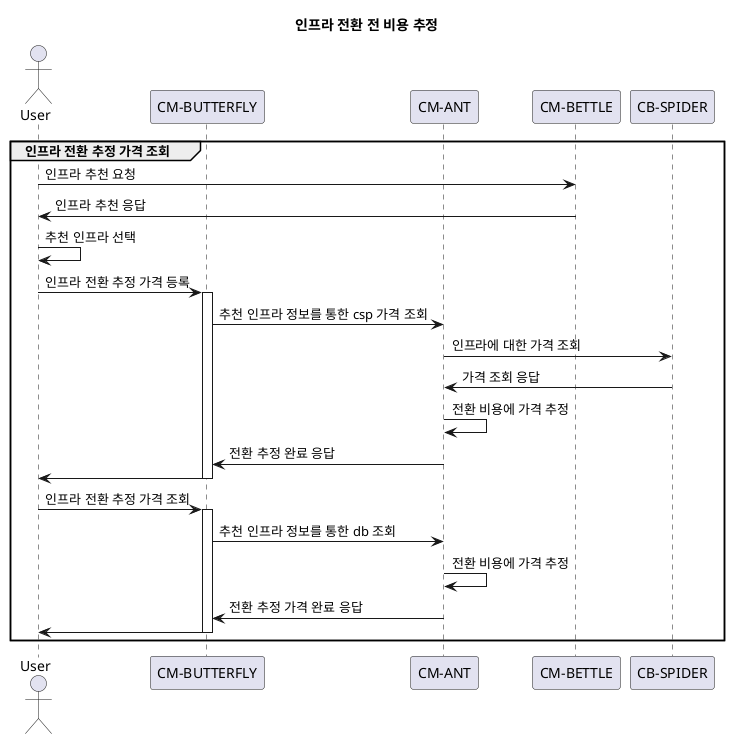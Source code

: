 @startuml

title "인프라 전환 전 비용 추정"

actor User as EndUser

participant "CM-BUTTERFLY" as butterfly
participant "CM-ANT" as ant
participant "CM-BETTLE" as beetle
participant "CB-SPIDER" as spider

group 인프라 전환 추정 가격 조회
    EndUser -> beetle : 인프라 추천 요청
    EndUser <- beetle : 인프라 추천 응답
    EndUser -> EndUser: 추천 인프라 선택

    EndUser     -> butterfly ++: 인프라 전환 추정 가격 등록

    butterfly -> ant : 추천 인프라 정보를 통한 csp 가격 조회
    ant -> spider : 인프라에 대한 가격 조회
    ant <- spider : 가격 조회 응답
    ant -> ant : 전환 비용에 가격 추정
    butterfly <- ant : 전환 추정 완료 응답
    EndUser     <- butterfly --:
    EndUser     -> butterfly ++: 인프라 전환 추정 가격 조회

    butterfly -> ant : 추천 인프라 정보를 통한 db 조회
    ant -> ant : 전환 비용에 가격 추정
    butterfly <- ant : 전환 추정 가격 완료 응답
    EndUser     <- butterfly --:

end

@enduml
